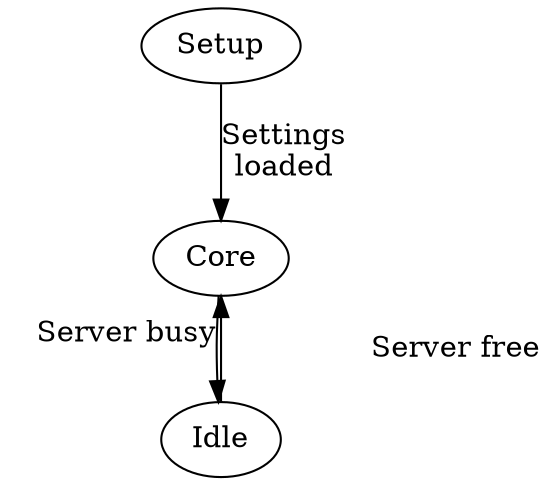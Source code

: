 digraph "edge_state_machine"{
Setup->Core [label="Settings\nloaded"]
Core->Idle [dir=forward, xlabel="   Server busy"]
Idle->Core [label="                Server free"]
}